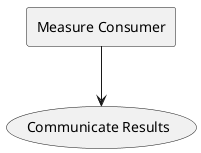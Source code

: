 @startuml

agent "Measure Consumer" as MeasureConsumer
usecase (Communicate Results) as (REPORT-TX)
MeasureConsumer --> (REPORT-TX)
@enduml
